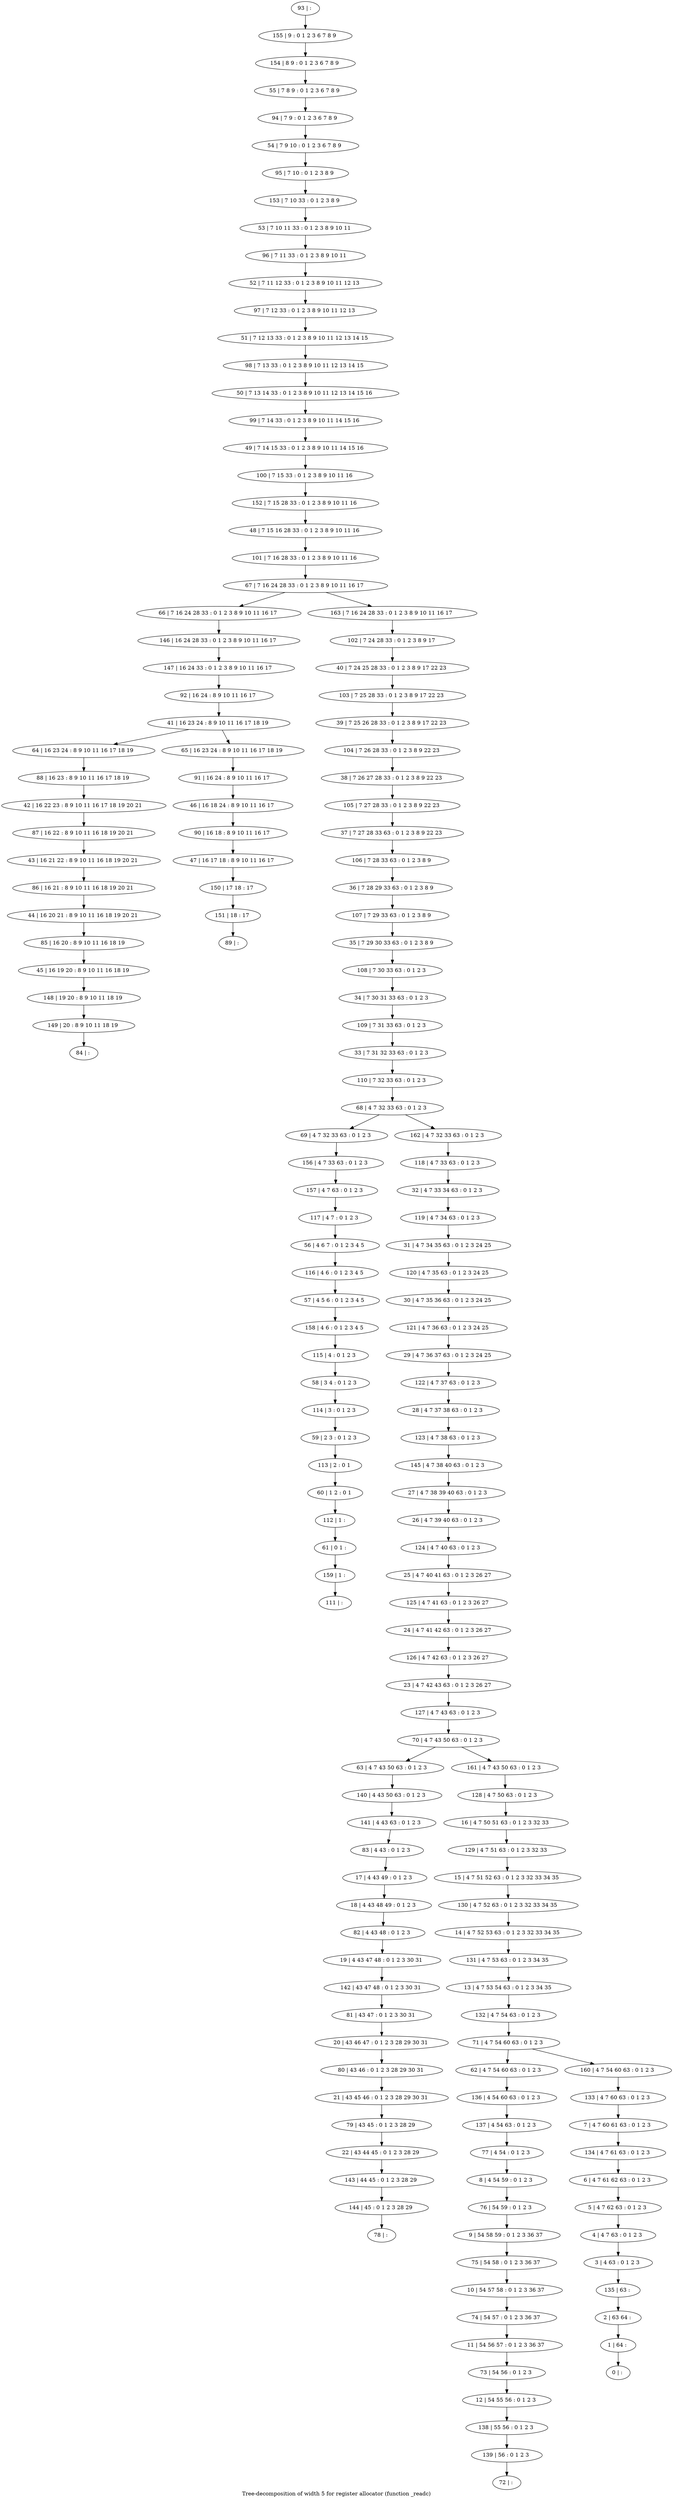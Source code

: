 digraph G {
graph [label="Tree-decomposition of width 5 for register allocator (function _readc)"]
0[label="0 | : "];
1[label="1 | 64 : "];
2[label="2 | 63 64 : "];
3[label="3 | 4 63 : 0 1 2 3 "];
4[label="4 | 4 7 63 : 0 1 2 3 "];
5[label="5 | 4 7 62 63 : 0 1 2 3 "];
6[label="6 | 4 7 61 62 63 : 0 1 2 3 "];
7[label="7 | 4 7 60 61 63 : 0 1 2 3 "];
8[label="8 | 4 54 59 : 0 1 2 3 "];
9[label="9 | 54 58 59 : 0 1 2 3 36 37 "];
10[label="10 | 54 57 58 : 0 1 2 3 36 37 "];
11[label="11 | 54 56 57 : 0 1 2 3 36 37 "];
12[label="12 | 54 55 56 : 0 1 2 3 "];
13[label="13 | 4 7 53 54 63 : 0 1 2 3 34 35 "];
14[label="14 | 4 7 52 53 63 : 0 1 2 3 32 33 34 35 "];
15[label="15 | 4 7 51 52 63 : 0 1 2 3 32 33 34 35 "];
16[label="16 | 4 7 50 51 63 : 0 1 2 3 32 33 "];
17[label="17 | 4 43 49 : 0 1 2 3 "];
18[label="18 | 4 43 48 49 : 0 1 2 3 "];
19[label="19 | 4 43 47 48 : 0 1 2 3 30 31 "];
20[label="20 | 43 46 47 : 0 1 2 3 28 29 30 31 "];
21[label="21 | 43 45 46 : 0 1 2 3 28 29 30 31 "];
22[label="22 | 43 44 45 : 0 1 2 3 28 29 "];
23[label="23 | 4 7 42 43 63 : 0 1 2 3 26 27 "];
24[label="24 | 4 7 41 42 63 : 0 1 2 3 26 27 "];
25[label="25 | 4 7 40 41 63 : 0 1 2 3 26 27 "];
26[label="26 | 4 7 39 40 63 : 0 1 2 3 "];
27[label="27 | 4 7 38 39 40 63 : 0 1 2 3 "];
28[label="28 | 4 7 37 38 63 : 0 1 2 3 "];
29[label="29 | 4 7 36 37 63 : 0 1 2 3 24 25 "];
30[label="30 | 4 7 35 36 63 : 0 1 2 3 24 25 "];
31[label="31 | 4 7 34 35 63 : 0 1 2 3 24 25 "];
32[label="32 | 4 7 33 34 63 : 0 1 2 3 "];
33[label="33 | 7 31 32 33 63 : 0 1 2 3 "];
34[label="34 | 7 30 31 33 63 : 0 1 2 3 "];
35[label="35 | 7 29 30 33 63 : 0 1 2 3 8 9 "];
36[label="36 | 7 28 29 33 63 : 0 1 2 3 8 9 "];
37[label="37 | 7 27 28 33 63 : 0 1 2 3 8 9 22 23 "];
38[label="38 | 7 26 27 28 33 : 0 1 2 3 8 9 22 23 "];
39[label="39 | 7 25 26 28 33 : 0 1 2 3 8 9 17 22 23 "];
40[label="40 | 7 24 25 28 33 : 0 1 2 3 8 9 17 22 23 "];
41[label="41 | 16 23 24 : 8 9 10 11 16 17 18 19 "];
42[label="42 | 16 22 23 : 8 9 10 11 16 17 18 19 20 21 "];
43[label="43 | 16 21 22 : 8 9 10 11 16 18 19 20 21 "];
44[label="44 | 16 20 21 : 8 9 10 11 16 18 19 20 21 "];
45[label="45 | 16 19 20 : 8 9 10 11 16 18 19 "];
46[label="46 | 16 18 24 : 8 9 10 11 16 17 "];
47[label="47 | 16 17 18 : 8 9 10 11 16 17 "];
48[label="48 | 7 15 16 28 33 : 0 1 2 3 8 9 10 11 16 "];
49[label="49 | 7 14 15 33 : 0 1 2 3 8 9 10 11 14 15 16 "];
50[label="50 | 7 13 14 33 : 0 1 2 3 8 9 10 11 12 13 14 15 16 "];
51[label="51 | 7 12 13 33 : 0 1 2 3 8 9 10 11 12 13 14 15 "];
52[label="52 | 7 11 12 33 : 0 1 2 3 8 9 10 11 12 13 "];
53[label="53 | 7 10 11 33 : 0 1 2 3 8 9 10 11 "];
54[label="54 | 7 9 10 : 0 1 2 3 6 7 8 9 "];
55[label="55 | 7 8 9 : 0 1 2 3 6 7 8 9 "];
56[label="56 | 4 6 7 : 0 1 2 3 4 5 "];
57[label="57 | 4 5 6 : 0 1 2 3 4 5 "];
58[label="58 | 3 4 : 0 1 2 3 "];
59[label="59 | 2 3 : 0 1 2 3 "];
60[label="60 | 1 2 : 0 1 "];
61[label="61 | 0 1 : "];
62[label="62 | 4 7 54 60 63 : 0 1 2 3 "];
63[label="63 | 4 7 43 50 63 : 0 1 2 3 "];
64[label="64 | 16 23 24 : 8 9 10 11 16 17 18 19 "];
65[label="65 | 16 23 24 : 8 9 10 11 16 17 18 19 "];
66[label="66 | 7 16 24 28 33 : 0 1 2 3 8 9 10 11 16 17 "];
67[label="67 | 7 16 24 28 33 : 0 1 2 3 8 9 10 11 16 17 "];
68[label="68 | 4 7 32 33 63 : 0 1 2 3 "];
69[label="69 | 4 7 32 33 63 : 0 1 2 3 "];
70[label="70 | 4 7 43 50 63 : 0 1 2 3 "];
71[label="71 | 4 7 54 60 63 : 0 1 2 3 "];
72[label="72 | : "];
73[label="73 | 54 56 : 0 1 2 3 "];
74[label="74 | 54 57 : 0 1 2 3 36 37 "];
75[label="75 | 54 58 : 0 1 2 3 36 37 "];
76[label="76 | 54 59 : 0 1 2 3 "];
77[label="77 | 4 54 : 0 1 2 3 "];
78[label="78 | : "];
79[label="79 | 43 45 : 0 1 2 3 28 29 "];
80[label="80 | 43 46 : 0 1 2 3 28 29 30 31 "];
81[label="81 | 43 47 : 0 1 2 3 30 31 "];
82[label="82 | 4 43 48 : 0 1 2 3 "];
83[label="83 | 4 43 : 0 1 2 3 "];
84[label="84 | : "];
85[label="85 | 16 20 : 8 9 10 11 16 18 19 "];
86[label="86 | 16 21 : 8 9 10 11 16 18 19 20 21 "];
87[label="87 | 16 22 : 8 9 10 11 16 18 19 20 21 "];
88[label="88 | 16 23 : 8 9 10 11 16 17 18 19 "];
89[label="89 | : "];
90[label="90 | 16 18 : 8 9 10 11 16 17 "];
91[label="91 | 16 24 : 8 9 10 11 16 17 "];
92[label="92 | 16 24 : 8 9 10 11 16 17 "];
93[label="93 | : "];
94[label="94 | 7 9 : 0 1 2 3 6 7 8 9 "];
95[label="95 | 7 10 : 0 1 2 3 8 9 "];
96[label="96 | 7 11 33 : 0 1 2 3 8 9 10 11 "];
97[label="97 | 7 12 33 : 0 1 2 3 8 9 10 11 12 13 "];
98[label="98 | 7 13 33 : 0 1 2 3 8 9 10 11 12 13 14 15 "];
99[label="99 | 7 14 33 : 0 1 2 3 8 9 10 11 14 15 16 "];
100[label="100 | 7 15 33 : 0 1 2 3 8 9 10 11 16 "];
101[label="101 | 7 16 28 33 : 0 1 2 3 8 9 10 11 16 "];
102[label="102 | 7 24 28 33 : 0 1 2 3 8 9 17 "];
103[label="103 | 7 25 28 33 : 0 1 2 3 8 9 17 22 23 "];
104[label="104 | 7 26 28 33 : 0 1 2 3 8 9 22 23 "];
105[label="105 | 7 27 28 33 : 0 1 2 3 8 9 22 23 "];
106[label="106 | 7 28 33 63 : 0 1 2 3 8 9 "];
107[label="107 | 7 29 33 63 : 0 1 2 3 8 9 "];
108[label="108 | 7 30 33 63 : 0 1 2 3 "];
109[label="109 | 7 31 33 63 : 0 1 2 3 "];
110[label="110 | 7 32 33 63 : 0 1 2 3 "];
111[label="111 | : "];
112[label="112 | 1 : "];
113[label="113 | 2 : 0 1 "];
114[label="114 | 3 : 0 1 2 3 "];
115[label="115 | 4 : 0 1 2 3 "];
116[label="116 | 4 6 : 0 1 2 3 4 5 "];
117[label="117 | 4 7 : 0 1 2 3 "];
118[label="118 | 4 7 33 63 : 0 1 2 3 "];
119[label="119 | 4 7 34 63 : 0 1 2 3 "];
120[label="120 | 4 7 35 63 : 0 1 2 3 24 25 "];
121[label="121 | 4 7 36 63 : 0 1 2 3 24 25 "];
122[label="122 | 4 7 37 63 : 0 1 2 3 "];
123[label="123 | 4 7 38 63 : 0 1 2 3 "];
124[label="124 | 4 7 40 63 : 0 1 2 3 "];
125[label="125 | 4 7 41 63 : 0 1 2 3 26 27 "];
126[label="126 | 4 7 42 63 : 0 1 2 3 26 27 "];
127[label="127 | 4 7 43 63 : 0 1 2 3 "];
128[label="128 | 4 7 50 63 : 0 1 2 3 "];
129[label="129 | 4 7 51 63 : 0 1 2 3 32 33 "];
130[label="130 | 4 7 52 63 : 0 1 2 3 32 33 34 35 "];
131[label="131 | 4 7 53 63 : 0 1 2 3 34 35 "];
132[label="132 | 4 7 54 63 : 0 1 2 3 "];
133[label="133 | 4 7 60 63 : 0 1 2 3 "];
134[label="134 | 4 7 61 63 : 0 1 2 3 "];
135[label="135 | 63 : "];
136[label="136 | 4 54 60 63 : 0 1 2 3 "];
137[label="137 | 4 54 63 : 0 1 2 3 "];
138[label="138 | 55 56 : 0 1 2 3 "];
139[label="139 | 56 : 0 1 2 3 "];
140[label="140 | 4 43 50 63 : 0 1 2 3 "];
141[label="141 | 4 43 63 : 0 1 2 3 "];
142[label="142 | 43 47 48 : 0 1 2 3 30 31 "];
143[label="143 | 44 45 : 0 1 2 3 28 29 "];
144[label="144 | 45 : 0 1 2 3 28 29 "];
145[label="145 | 4 7 38 40 63 : 0 1 2 3 "];
146[label="146 | 16 24 28 33 : 0 1 2 3 8 9 10 11 16 17 "];
147[label="147 | 16 24 33 : 0 1 2 3 8 9 10 11 16 17 "];
148[label="148 | 19 20 : 8 9 10 11 18 19 "];
149[label="149 | 20 : 8 9 10 11 18 19 "];
150[label="150 | 17 18 : 17 "];
151[label="151 | 18 : 17 "];
152[label="152 | 7 15 28 33 : 0 1 2 3 8 9 10 11 16 "];
153[label="153 | 7 10 33 : 0 1 2 3 8 9 "];
154[label="154 | 8 9 : 0 1 2 3 6 7 8 9 "];
155[label="155 | 9 : 0 1 2 3 6 7 8 9 "];
156[label="156 | 4 7 33 63 : 0 1 2 3 "];
157[label="157 | 4 7 63 : 0 1 2 3 "];
158[label="158 | 4 6 : 0 1 2 3 4 5 "];
159[label="159 | 1 : "];
160[label="160 | 4 7 54 60 63 : 0 1 2 3 "];
161[label="161 | 4 7 43 50 63 : 0 1 2 3 "];
162[label="162 | 4 7 32 33 63 : 0 1 2 3 "];
163[label="163 | 7 16 24 28 33 : 0 1 2 3 8 9 10 11 16 17 "];
17->18 ;
41->64 ;
41->65 ;
73->12 ;
11->73 ;
74->11 ;
10->74 ;
75->10 ;
9->75 ;
76->9 ;
8->76 ;
77->8 ;
79->22 ;
21->79 ;
80->21 ;
20->80 ;
81->20 ;
82->19 ;
18->82 ;
83->17 ;
85->45 ;
44->85 ;
86->44 ;
43->86 ;
87->43 ;
42->87 ;
88->42 ;
64->88 ;
90->47 ;
46->90 ;
91->46 ;
65->91 ;
92->41 ;
112->61 ;
60->112 ;
113->60 ;
59->113 ;
114->59 ;
58->114 ;
115->58 ;
116->57 ;
56->116 ;
117->56 ;
62->136 ;
137->77 ;
136->137 ;
12->138 ;
139->72 ;
138->139 ;
63->140 ;
141->83 ;
140->141 ;
142->81 ;
19->142 ;
22->143 ;
144->78 ;
143->144 ;
66->146 ;
147->92 ;
146->147 ;
45->148 ;
149->84 ;
148->149 ;
47->150 ;
151->89 ;
150->151 ;
69->156 ;
157->117 ;
156->157 ;
158->115 ;
57->158 ;
159->111 ;
61->159 ;
93->155 ;
155->154 ;
154->55 ;
55->94 ;
94->54 ;
54->95 ;
95->153 ;
153->53 ;
53->96 ;
96->52 ;
52->97 ;
97->51 ;
51->98 ;
98->50 ;
50->99 ;
99->49 ;
49->100 ;
100->152 ;
152->48 ;
48->101 ;
101->67 ;
102->40 ;
40->103 ;
103->39 ;
39->104 ;
104->38 ;
38->105 ;
105->37 ;
37->106 ;
106->36 ;
36->107 ;
107->35 ;
35->108 ;
108->34 ;
34->109 ;
109->33 ;
33->110 ;
110->68 ;
118->32 ;
32->119 ;
119->31 ;
31->120 ;
120->30 ;
30->121 ;
121->29 ;
29->122 ;
122->28 ;
28->123 ;
123->145 ;
145->27 ;
27->26 ;
26->124 ;
124->25 ;
25->125 ;
125->24 ;
24->126 ;
126->23 ;
23->127 ;
127->70 ;
128->16 ;
16->129 ;
129->15 ;
15->130 ;
130->14 ;
14->131 ;
131->13 ;
13->132 ;
132->71 ;
133->7 ;
7->134 ;
134->6 ;
6->5 ;
5->4 ;
4->3 ;
3->135 ;
135->2 ;
2->1 ;
1->0 ;
160->133 ;
161->128 ;
162->118 ;
163->102 ;
71->62 ;
71->160 ;
70->63 ;
70->161 ;
68->69 ;
68->162 ;
67->66 ;
67->163 ;
}
